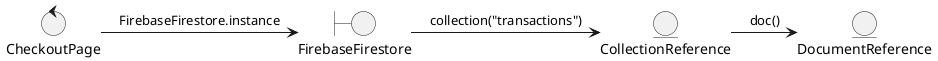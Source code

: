 @startuml
control CheckoutPage
boundary FirebaseFirestore
entity CollectionReference
entity DocumentReference

(CheckoutPage) -> (FirebaseFirestore): FirebaseFirestore.instance
(FirebaseFirestore) -> (CollectionReference): collection("transactions")
(CollectionReference) -> (DocumentReference): doc()

@enduml
